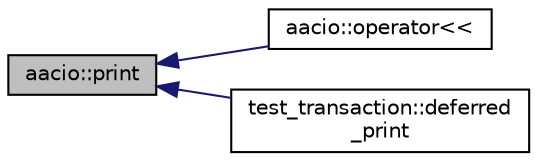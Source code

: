 digraph "aacio::print"
{
  edge [fontname="Helvetica",fontsize="10",labelfontname="Helvetica",labelfontsize="10"];
  node [fontname="Helvetica",fontsize="10",shape=record];
  rankdir="LR";
  Node4 [label="aacio::print",height=0.2,width=0.4,color="black", fillcolor="grey75", style="filled", fontcolor="black"];
  Node4 -> Node5 [dir="back",color="midnightblue",fontsize="10",style="solid"];
  Node5 [label="aacio::operator\<\<",height=0.2,width=0.4,color="black", fillcolor="white", style="filled",URL="$group__console_cppapi.html#ga9573031ece85c11fb0baeaab3a36eb73",tooltip="Overload c++ iostream. "];
  Node4 -> Node6 [dir="back",color="midnightblue",fontsize="10",style="solid"];
  Node6 [label="test_transaction::deferred\l_print",height=0.2,width=0.4,color="black", fillcolor="white", style="filled",URL="$structtest__transaction.html#ab71bb5681c501f3ecd307cb8f8806816"];
}
